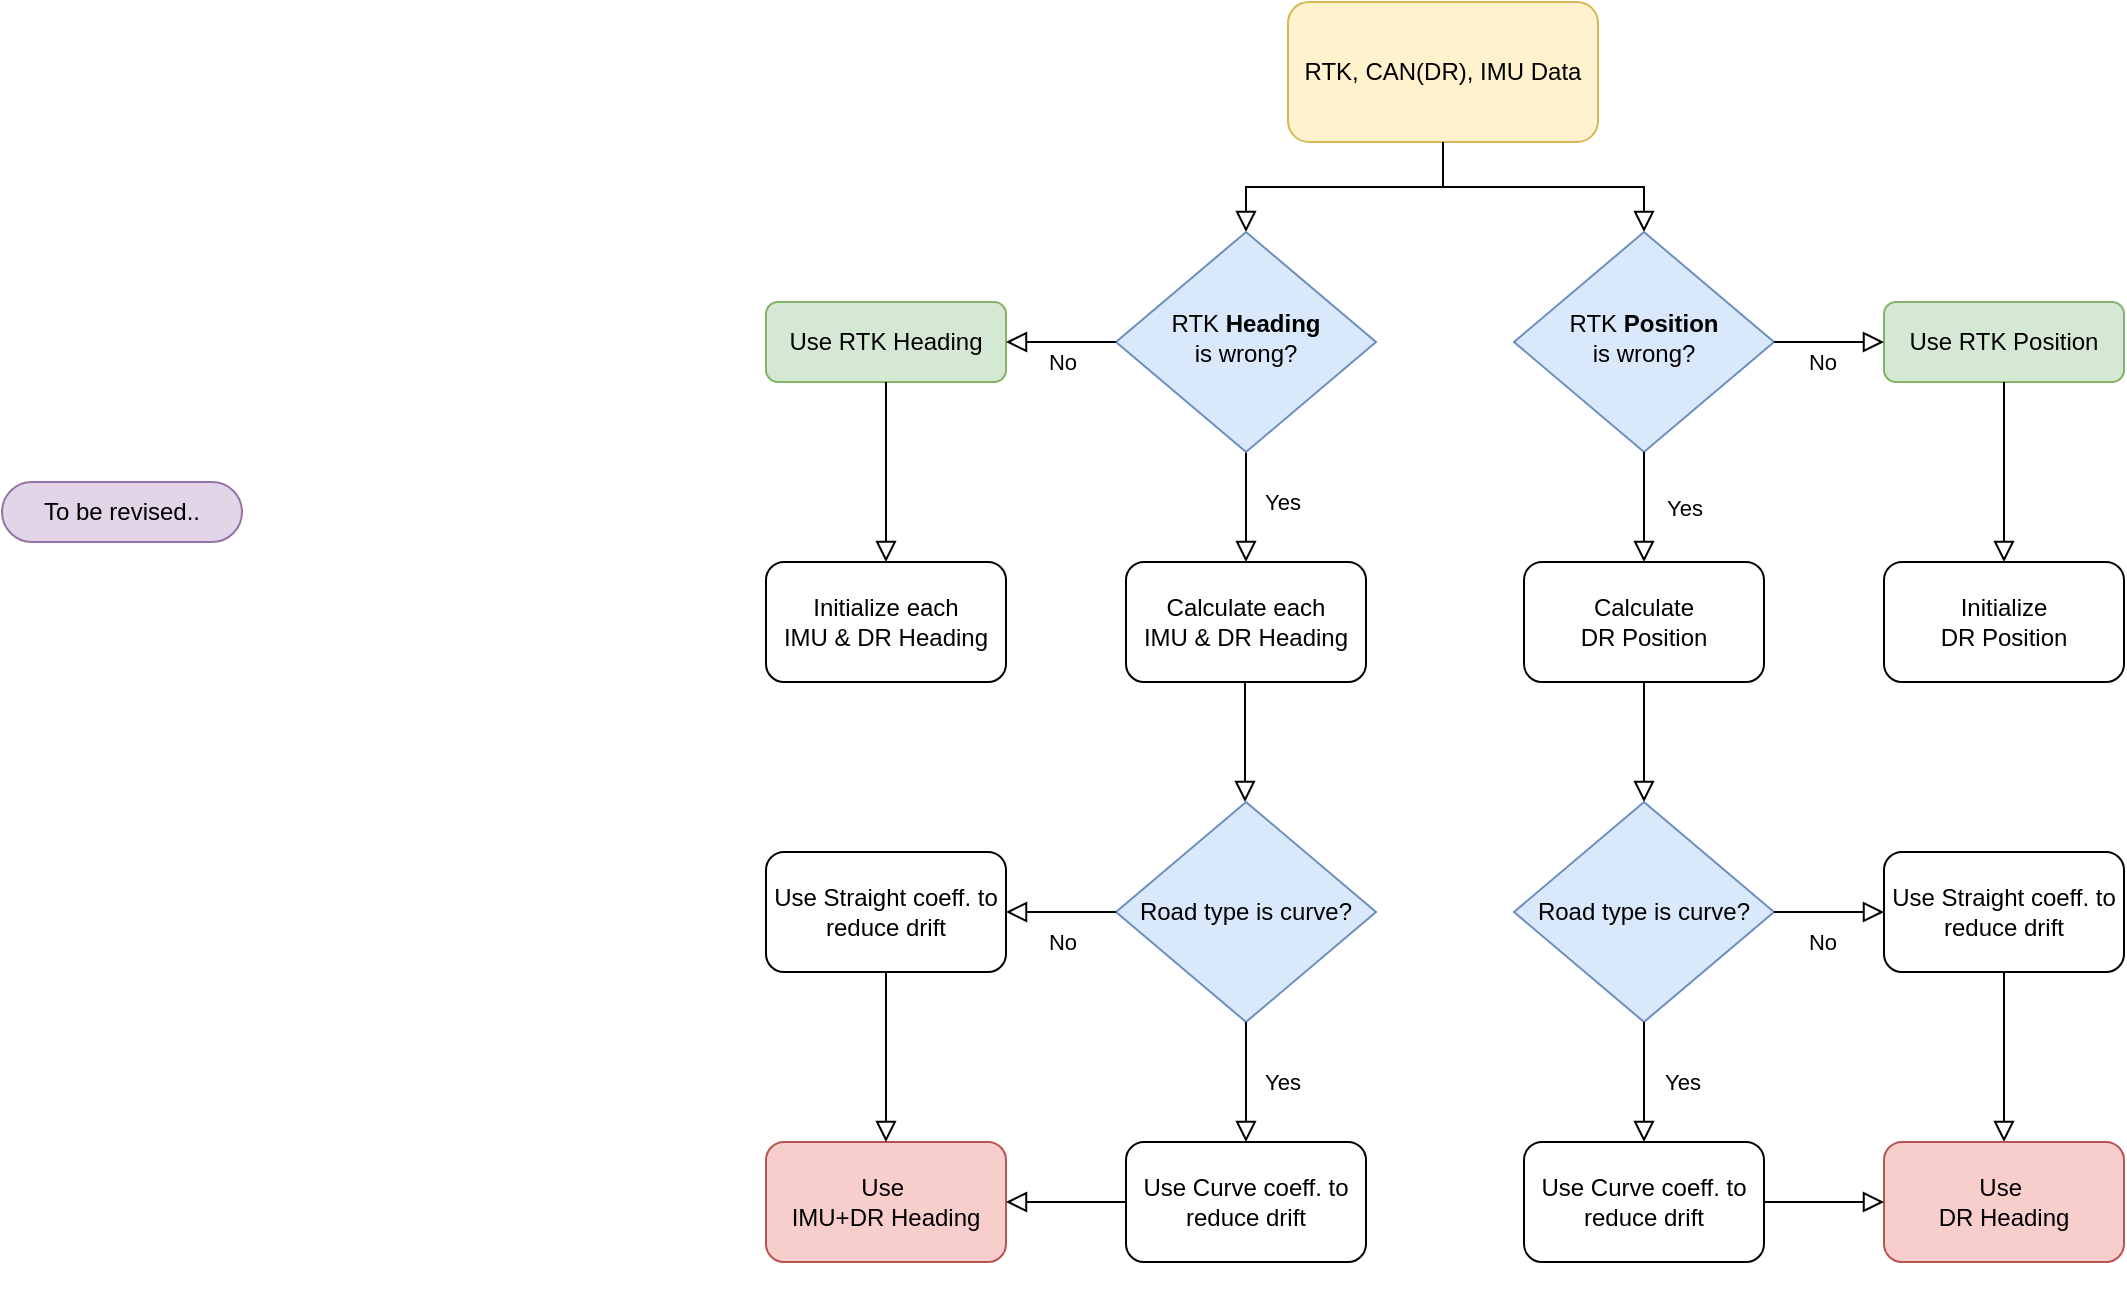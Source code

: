 <mxfile version="24.7.6">
  <diagram id="C5RBs43oDa-KdzZeNtuy" name="Page-1">
    <mxGraphModel dx="2189" dy="759" grid="1" gridSize="10" guides="1" tooltips="1" connect="1" arrows="1" fold="1" page="1" pageScale="1" pageWidth="827" pageHeight="1169" math="0" shadow="0">
      <root>
        <mxCell id="WIyWlLk6GJQsqaUBKTNV-0" />
        <mxCell id="WIyWlLk6GJQsqaUBKTNV-1" parent="WIyWlLk6GJQsqaUBKTNV-0" />
        <mxCell id="WIyWlLk6GJQsqaUBKTNV-2" value="" style="rounded=0;html=1;jettySize=auto;orthogonalLoop=1;fontSize=11;endArrow=block;endFill=0;endSize=8;strokeWidth=1;shadow=0;labelBackgroundColor=none;edgeStyle=orthogonalEdgeStyle;" parent="WIyWlLk6GJQsqaUBKTNV-1" source="WIyWlLk6GJQsqaUBKTNV-3" target="WIyWlLk6GJQsqaUBKTNV-6" edge="1">
          <mxGeometry relative="1" as="geometry" />
        </mxCell>
        <mxCell id="WIyWlLk6GJQsqaUBKTNV-3" value="RTK, CAN(DR), IMU Data" style="rounded=1;whiteSpace=wrap;html=1;fontSize=12;glass=0;strokeWidth=1;shadow=0;fillColor=#fff2cc;strokeColor=#d6b656;" parent="WIyWlLk6GJQsqaUBKTNV-1" vertex="1">
          <mxGeometry x="243" y="20" width="155" height="70" as="geometry" />
        </mxCell>
        <mxCell id="WIyWlLk6GJQsqaUBKTNV-4" value="Yes" style="rounded=0;html=1;jettySize=auto;orthogonalLoop=1;fontSize=11;endArrow=block;endFill=0;endSize=8;strokeWidth=1;shadow=0;labelBackgroundColor=none;edgeStyle=orthogonalEdgeStyle;entryX=0.5;entryY=0;entryDx=0;entryDy=0;" parent="WIyWlLk6GJQsqaUBKTNV-1" source="WIyWlLk6GJQsqaUBKTNV-6" target="ADJr_JBdrCJEc03PPonC-1" edge="1">
          <mxGeometry x="-0.091" y="18" relative="1" as="geometry">
            <mxPoint as="offset" />
            <mxPoint x="222" y="290" as="targetPoint" />
          </mxGeometry>
        </mxCell>
        <mxCell id="WIyWlLk6GJQsqaUBKTNV-6" value="RTK &lt;b&gt;Heading&lt;/b&gt;&lt;div&gt;is wrong?&lt;/div&gt;" style="rhombus;whiteSpace=wrap;html=1;shadow=0;fontFamily=Helvetica;fontSize=12;align=center;strokeWidth=1;spacing=6;spacingTop=-4;fillColor=#dae8fc;strokeColor=#6c8ebf;" parent="WIyWlLk6GJQsqaUBKTNV-1" vertex="1">
          <mxGeometry x="157" y="135" width="130" height="110" as="geometry" />
        </mxCell>
        <mxCell id="WIyWlLk6GJQsqaUBKTNV-7" value="Use RTK Heading" style="rounded=1;whiteSpace=wrap;html=1;fontSize=12;glass=0;strokeWidth=1;shadow=0;fillColor=#d5e8d4;strokeColor=#82b366;" parent="WIyWlLk6GJQsqaUBKTNV-1" vertex="1">
          <mxGeometry x="-18" y="170" width="120" height="40" as="geometry" />
        </mxCell>
        <mxCell id="WIyWlLk6GJQsqaUBKTNV-8" value="" style="rounded=0;html=1;jettySize=auto;orthogonalLoop=1;fontSize=11;endArrow=block;endFill=0;endSize=8;strokeWidth=1;shadow=0;labelBackgroundColor=none;edgeStyle=orthogonalEdgeStyle;" parent="WIyWlLk6GJQsqaUBKTNV-1" edge="1">
          <mxGeometry x="0.333" y="20" relative="1" as="geometry">
            <mxPoint as="offset" />
            <mxPoint x="221.5" y="360" as="sourcePoint" />
            <mxPoint x="221.5" y="420" as="targetPoint" />
          </mxGeometry>
        </mxCell>
        <mxCell id="ADJr_JBdrCJEc03PPonC-0" value="Initialize each&lt;div&gt;IMU &amp;amp; DR Heading&lt;/div&gt;" style="rounded=1;whiteSpace=wrap;html=1;" parent="WIyWlLk6GJQsqaUBKTNV-1" vertex="1">
          <mxGeometry x="-18" y="300" width="120" height="60" as="geometry" />
        </mxCell>
        <mxCell id="ADJr_JBdrCJEc03PPonC-1" value="&lt;div&gt;Calculate each&lt;/div&gt;&lt;div&gt;IMU &amp;amp; DR Heading&lt;/div&gt;" style="rounded=1;whiteSpace=wrap;html=1;" parent="WIyWlLk6GJQsqaUBKTNV-1" vertex="1">
          <mxGeometry x="162" y="300" width="120" height="60" as="geometry" />
        </mxCell>
        <mxCell id="ADJr_JBdrCJEc03PPonC-3" value="Road type is curve?" style="rhombus;whiteSpace=wrap;html=1;fillColor=#dae8fc;strokeColor=#6c8ebf;" parent="WIyWlLk6GJQsqaUBKTNV-1" vertex="1">
          <mxGeometry x="157" y="420" width="130" height="110" as="geometry" />
        </mxCell>
        <mxCell id="ADJr_JBdrCJEc03PPonC-7" value="Yes" style="edgeStyle=orthogonalEdgeStyle;rounded=0;html=1;jettySize=auto;orthogonalLoop=1;fontSize=11;endArrow=block;endFill=0;endSize=8;strokeWidth=1;shadow=0;labelBackgroundColor=none;exitX=0.5;exitY=1;exitDx=0;exitDy=0;entryX=0.5;entryY=0;entryDx=0;entryDy=0;" parent="WIyWlLk6GJQsqaUBKTNV-1" source="ADJr_JBdrCJEc03PPonC-3" target="ADJr_JBdrCJEc03PPonC-10" edge="1">
          <mxGeometry y="18" relative="1" as="geometry">
            <mxPoint as="offset" />
            <mxPoint x="297" y="484.5" as="sourcePoint" />
            <mxPoint x="222" y="600" as="targetPoint" />
            <Array as="points" />
          </mxGeometry>
        </mxCell>
        <mxCell id="ADJr_JBdrCJEc03PPonC-9" value="Use Straight coeff. to reduce drift&lt;span style=&quot;color: rgba(0, 0, 0, 0); font-family: monospace; font-size: 0px; text-align: start; text-wrap: nowrap;&quot;&gt;%3CmxGraphModel%3E%3Croot%3E%3CmxCell%20id%3D%220%22%2F%3E%3CmxCell%20id%3D%221%22%20parent%3D%220%22%2F%3E%3CmxCell%20id%3D%222%22%20value%3D%22Yes%22%20style%3D%22edgeStyle%3DorthogonalEdgeStyle%3Brounded%3D0%3Bhtml%3D1%3BjettySize%3Dauto%3BorthogonalLoop%3D1%3BfontSize%3D11%3BendArrow%3Dblock%3BendFill%3D0%3BendSize%3D8%3BstrokeWidth%3D1%3Bshadow%3D0%3BlabelBackgroundColor%3Dnone%3B%22%20edge%3D%221%22%20parent%3D%221%22%3E%3CmxGeometry%20y%3D%2210%22%20relative%3D%221%22%20as%3D%22geometry%22%3E%3CmxPoint%20as%3D%22offset%22%2F%3E%3CmxPoint%20x%3D%22265%22%20y%3D%22474.5%22%20as%3D%22sourcePoint%22%2F%3E%3CmxPoint%20x%3D%22320%22%20y%3D%22474.5%22%20as%3D%22targetPoint%22%2F%3E%3CArray%20as%3D%22points%22%3E%3CmxPoint%20x%3D%22305%22%20y%3D%22474.5%22%2F%3E%3CmxPoint%20x%3D%22305%22%20y%3D%22474.5%22%2F%3E%3C%2FArray%3E%3C%2FmxGeometry%3E%3C%2FmxCell%3E%3C%2Froot%3E%3C%2FmxGraphModel%3E&lt;/span&gt;" style="rounded=1;whiteSpace=wrap;html=1;" parent="WIyWlLk6GJQsqaUBKTNV-1" vertex="1">
          <mxGeometry x="-18" y="445" width="120" height="60" as="geometry" />
        </mxCell>
        <mxCell id="ADJr_JBdrCJEc03PPonC-10" value="&lt;div&gt;&lt;br&gt;&lt;/div&gt;&lt;div&gt;&lt;br&gt;&lt;/div&gt;Use C&lt;span style=&quot;color: rgba(0, 0, 0, 0); font-family: monospace; font-size: 0px; text-align: start; text-wrap: nowrap;&quot;&gt;%3CmxGraphModel%3E%3Croot%3E%3CmxCell%20id%3D%220%22%2F%3E%3CmxCell%20id%3D%221%22%20parent%3D%220%22%2F%3E%3CmxCell%20id%3D%222%22%20value%3D%22Straight%20Coefficent%26lt%3Bspan%20style%3D%26quot%3Bcolor%3A%20rgba(0%2C%200%2C%200%2C%200)%3B%20font-family%3A%20monospace%3B%20font-size%3A%200px%3B%20text-align%3A%20start%3B%20text-wrap%3A%20nowrap%3B%26quot%3B%26gt%3B%253CmxGraphModel%253E%253Croot%253E%253CmxCell%2520id%253D%25220%2522%252F%253E%253CmxCell%2520id%253D%25221%2522%2520parent%253D%25220%2522%252F%253E%253CmxCell%2520id%253D%25222%2522%2520value%253D%2522Yes%2522%2520style%253D%2522edgeStyle%253DorthogonalEdgeStyle%253Brounded%253D0%253Bhtml%253D1%253BjettySize%253Dauto%253BorthogonalLoop%253D1%253BfontSize%253D11%253BendArrow%253Dblock%253BendFill%253D0%253BendSize%253D8%253BstrokeWidth%253D1%253Bshadow%253D0%253BlabelBackgroundColor%253Dnone%253B%2522%2520edge%253D%25221%2522%2520parent%253D%25221%2522%253E%253CmxGeometry%2520y%253D%252210%2522%2520relative%253D%25221%2522%2520as%253D%2522geometry%2522%253E%253CmxPoint%2520as%253D%2522offset%2522%252F%253E%253CmxPoint%2520x%253D%2522265%2522%2520y%253D%2522474.5%2522%2520as%253D%2522sourcePoint%2522%252F%253E%253CmxPoint%2520x%253D%2522320%2522%2520y%253D%2522474.5%2522%2520as%253D%2522targetPoint%2522%252F%253E%253CArray%2520as%253D%2522points%2522%253E%253CmxPoint%2520x%253D%2522305%2522%2520y%253D%2522474.5%2522%252F%253E%253CmxPoint%2520x%253D%2522305%2522%2520y%253D%2522474.5%2522%252F%253E%253C%252FArray%253E%253C%252FmxGeometry%253E%253C%252FmxCell%253E%253C%252Froot%253E%253C%252FmxGraphModel%253E%26lt%3B%2Fspan%26gt%3B%22%20style%3D%22rounded%3D1%3BwhiteSpace%3Dwrap%3Bhtml%3D1%3B%22%20vertex%3D%221%22%20parent%3D%221%22%3E%3CmxGeometry%20x%3D%22320%22%20y%3D%22445%22%20width%3D%22120%22%20height%3D%2260%22%20as%3D%22geometry%22%2F%3E%3C%2FmxCell%3E%3C%2Froot%3E%3C%2FmxGraphModel%3E&lt;/span&gt;urve coeff. to reduce drift&lt;div&gt;&lt;span style=&quot;color: rgba(0, 0, 0, 0); font-family: monospace; font-size: 0px; text-align: start; text-wrap: nowrap;&quot;&gt;t%3CmxGraphModel%3E%3Croot%3E%3CmxCell%20id%3D%220%22%2F%3E%3CmxCell%20id%3D%221%22%20parent%3D%220%22%2F%3E%3CmxCell%20id%3D%222%22%20value%3D%22Yes%22%20style%3D%22edgeStyle%3DorthogonalEdgeStyle%3Brounded%3D0%3Bhtml%3D1%3BjettySize%3Dauto%3BorthogonalLoop%3D1%3BfontSize%3D11%3BendArrow%3Dblock%3BendFill%3D0%3BendSize%3D8%3BstrokeWidth%3D1%3Bshadow%3D0%3BlabelBackgroundColor%3Dnone%3B%22%20edge%3D%221%22%20parent%3D%221%22%3E%3CmxGeometry%20y%3D%2210%22%20relative%3D%221%22%20as%3D%22geometry%22%3E%3CmxPoint%20as%3D%22offset%22%2F%3E%3CmxPoint%20x%3D%22265%22%20y%3D%22474.5%22%20as%3D%22sourcePoint%22%2F%3E%3CmxPoint%20x%3D%22320%22%20y%3D%22474.5%22%20as%3D%22targetPoint%22%2F%3E%3CArray%20as%3D%22points%22%3E%3CmxPoint%20x%3D%22305%22%20y%3D%22474.5%22%2F%3E%3CmxPoint%20x%3D%22305%22%20y%3D%22474.5%22%2F%3E%3C%2FArray%3E%3C%2FmxGeometry%3E%3C%2FmxCell%3E%3C%2Froot%3E%3C%2FmxGraphModel%3E&lt;/span&gt;&lt;div&gt;&lt;span style=&quot;color: rgba(0, 0, 0, 0); font-family: monospace; font-size: 0px; text-align: start; text-wrap: nowrap;&quot;&gt;\toto&lt;/span&gt;&lt;/div&gt;&lt;/div&gt;" style="rounded=1;whiteSpace=wrap;html=1;" parent="WIyWlLk6GJQsqaUBKTNV-1" vertex="1">
          <mxGeometry x="162" y="590" width="120" height="60" as="geometry" />
        </mxCell>
        <mxCell id="ADJr_JBdrCJEc03PPonC-11" value="&lt;div&gt;Use&amp;nbsp;&lt;/div&gt;&lt;div&gt;IMU+DR Heading&lt;/div&gt;" style="rounded=1;whiteSpace=wrap;html=1;fillColor=#f8cecc;strokeColor=#b85450;" parent="WIyWlLk6GJQsqaUBKTNV-1" vertex="1">
          <mxGeometry x="-18" y="590" width="120" height="60" as="geometry" />
        </mxCell>
        <mxCell id="ADJr_JBdrCJEc03PPonC-20" value="To be revised.." style="whiteSpace=wrap;html=1;rounded=1;arcSize=50;align=center;verticalAlign=middle;strokeWidth=1;autosize=1;spacing=4;treeFolding=1;treeMoving=1;newEdgeStyle={&quot;edgeStyle&quot;:&quot;entityRelationEdgeStyle&quot;,&quot;startArrow&quot;:&quot;none&quot;,&quot;endArrow&quot;:&quot;none&quot;,&quot;segment&quot;:10,&quot;curved&quot;:1,&quot;sourcePerimeterSpacing&quot;:0,&quot;targetPerimeterSpacing&quot;:0};fillColor=#e1d5e7;strokeColor=#9673a6;" parent="WIyWlLk6GJQsqaUBKTNV-1" vertex="1">
          <mxGeometry x="-400" y="260" width="120" height="30" as="geometry" />
        </mxCell>
        <mxCell id="k3mf-pVSf9zeEJyY55Ki-4" value="" style="rounded=0;html=1;jettySize=auto;orthogonalLoop=1;fontSize=11;endArrow=block;endFill=0;endSize=8;strokeWidth=1;shadow=0;labelBackgroundColor=none;edgeStyle=orthogonalEdgeStyle;exitX=0.5;exitY=1;exitDx=0;exitDy=0;" parent="WIyWlLk6GJQsqaUBKTNV-1" source="WIyWlLk6GJQsqaUBKTNV-3" target="k3mf-pVSf9zeEJyY55Ki-5" edge="1">
          <mxGeometry relative="1" as="geometry">
            <mxPoint x="273" y="40" as="sourcePoint" />
          </mxGeometry>
        </mxCell>
        <mxCell id="k3mf-pVSf9zeEJyY55Ki-5" value="RTK &lt;b&gt;Position&lt;/b&gt;&lt;div&gt;is wrong?&lt;/div&gt;" style="rhombus;whiteSpace=wrap;html=1;shadow=0;fontFamily=Helvetica;fontSize=12;align=center;strokeWidth=1;spacing=6;spacingTop=-4;fillColor=#dae8fc;strokeColor=#6c8ebf;" parent="WIyWlLk6GJQsqaUBKTNV-1" vertex="1">
          <mxGeometry x="356" y="135" width="130" height="110" as="geometry" />
        </mxCell>
        <mxCell id="k3mf-pVSf9zeEJyY55Ki-6" value="&lt;div&gt;Calculate&lt;/div&gt;&lt;div&gt;DR Position&lt;/div&gt;" style="rounded=1;whiteSpace=wrap;html=1;" parent="WIyWlLk6GJQsqaUBKTNV-1" vertex="1">
          <mxGeometry x="361" y="300" width="120" height="60" as="geometry" />
        </mxCell>
        <mxCell id="k3mf-pVSf9zeEJyY55Ki-7" value="Road type is curve?" style="rhombus;whiteSpace=wrap;html=1;fillColor=#dae8fc;strokeColor=#6c8ebf;" parent="WIyWlLk6GJQsqaUBKTNV-1" vertex="1">
          <mxGeometry x="356" y="420" width="130" height="110" as="geometry" />
        </mxCell>
        <mxCell id="k3mf-pVSf9zeEJyY55Ki-8" value="&lt;div&gt;&lt;br&gt;&lt;/div&gt;&lt;div&gt;&lt;br&gt;&lt;/div&gt;Use C&lt;span style=&quot;color: rgba(0, 0, 0, 0); font-family: monospace; font-size: 0px; text-align: start; text-wrap: nowrap;&quot;&gt;%3CmxGraphModel%3E%3Croot%3E%3CmxCell%20id%3D%220%22%2F%3E%3CmxCell%20id%3D%221%22%20parent%3D%220%22%2F%3E%3CmxCell%20id%3D%222%22%20value%3D%22Straight%20Coefficent%26lt%3Bspan%20style%3D%26quot%3Bcolor%3A%20rgba(0%2C%200%2C%200%2C%200)%3B%20font-family%3A%20monospace%3B%20font-size%3A%200px%3B%20text-align%3A%20start%3B%20text-wrap%3A%20nowrap%3B%26quot%3B%26gt%3B%253CmxGraphModel%253E%253Croot%253E%253CmxCell%2520id%253D%25220%2522%252F%253E%253CmxCell%2520id%253D%25221%2522%2520parent%253D%25220%2522%252F%253E%253CmxCell%2520id%253D%25222%2522%2520value%253D%2522Yes%2522%2520style%253D%2522edgeStyle%253DorthogonalEdgeStyle%253Brounded%253D0%253Bhtml%253D1%253BjettySize%253Dauto%253BorthogonalLoop%253D1%253BfontSize%253D11%253BendArrow%253Dblock%253BendFill%253D0%253BendSize%253D8%253BstrokeWidth%253D1%253Bshadow%253D0%253BlabelBackgroundColor%253Dnone%253B%2522%2520edge%253D%25221%2522%2520parent%253D%25221%2522%253E%253CmxGeometry%2520y%253D%252210%2522%2520relative%253D%25221%2522%2520as%253D%2522geometry%2522%253E%253CmxPoint%2520as%253D%2522offset%2522%252F%253E%253CmxPoint%2520x%253D%2522265%2522%2520y%253D%2522474.5%2522%2520as%253D%2522sourcePoint%2522%252F%253E%253CmxPoint%2520x%253D%2522320%2522%2520y%253D%2522474.5%2522%2520as%253D%2522targetPoint%2522%252F%253E%253CArray%2520as%253D%2522points%2522%253E%253CmxPoint%2520x%253D%2522305%2522%2520y%253D%2522474.5%2522%252F%253E%253CmxPoint%2520x%253D%2522305%2522%2520y%253D%2522474.5%2522%252F%253E%253C%252FArray%253E%253C%252FmxGeometry%253E%253C%252FmxCell%253E%253C%252Froot%253E%253C%252FmxGraphModel%253E%26lt%3B%2Fspan%26gt%3B%22%20style%3D%22rounded%3D1%3BwhiteSpace%3Dwrap%3Bhtml%3D1%3B%22%20vertex%3D%221%22%20parent%3D%221%22%3E%3CmxGeometry%20x%3D%22320%22%20y%3D%22445%22%20width%3D%22120%22%20height%3D%2260%22%20as%3D%22geometry%22%2F%3E%3C%2FmxCell%3E%3C%2Froot%3E%3C%2FmxGraphModel%3E&lt;/span&gt;urve coeff. to reduce drift&lt;div&gt;&lt;span style=&quot;color: rgba(0, 0, 0, 0); font-family: monospace; font-size: 0px; text-align: start; text-wrap: nowrap;&quot;&gt;t%3CmxGraphModel%3E%3Croot%3E%3CmxCell%20id%3D%220%22%2F%3E%3CmxCell%20id%3D%221%22%20parent%3D%220%22%2F%3E%3CmxCell%20id%3D%222%22%20value%3D%22Yes%22%20style%3D%22edgeStyle%3DorthogonalEdgeStyle%3Brounded%3D0%3Bhtml%3D1%3BjettySize%3Dauto%3BorthogonalLoop%3D1%3BfontSize%3D11%3BendArrow%3Dblock%3BendFill%3D0%3BendSize%3D8%3BstrokeWidth%3D1%3Bshadow%3D0%3BlabelBackgroundColor%3Dnone%3B%22%20edge%3D%221%22%20parent%3D%221%22%3E%3CmxGeometry%20y%3D%2210%22%20relative%3D%221%22%20as%3D%22geometry%22%3E%3CmxPoint%20as%3D%22offset%22%2F%3E%3CmxPoint%20x%3D%22265%22%20y%3D%22474.5%22%20as%3D%22sourcePoint%22%2F%3E%3CmxPoint%20x%3D%22320%22%20y%3D%22474.5%22%20as%3D%22targetPoint%22%2F%3E%3CArray%20as%3D%22points%22%3E%3CmxPoint%20x%3D%22305%22%20y%3D%22474.5%22%2F%3E%3CmxPoint%20x%3D%22305%22%20y%3D%22474.5%22%2F%3E%3C%2FArray%3E%3C%2FmxGeometry%3E%3C%2FmxCell%3E%3C%2Froot%3E%3C%2FmxGraphModel%3E&lt;/span&gt;&lt;div&gt;&lt;span style=&quot;color: rgba(0, 0, 0, 0); font-family: monospace; font-size: 0px; text-align: start; text-wrap: nowrap;&quot;&gt;\toto&lt;/span&gt;&lt;/div&gt;&lt;/div&gt;" style="rounded=1;whiteSpace=wrap;html=1;" parent="WIyWlLk6GJQsqaUBKTNV-1" vertex="1">
          <mxGeometry x="361" y="590" width="120" height="60" as="geometry" />
        </mxCell>
        <mxCell id="k3mf-pVSf9zeEJyY55Ki-10" value="No" style="rounded=0;html=1;jettySize=auto;orthogonalLoop=1;fontSize=11;endArrow=block;endFill=0;endSize=8;strokeWidth=1;shadow=0;labelBackgroundColor=none;edgeStyle=orthogonalEdgeStyle;entryX=1;entryY=0.5;entryDx=0;entryDy=0;exitX=0;exitY=0.5;exitDx=0;exitDy=0;" parent="WIyWlLk6GJQsqaUBKTNV-1" source="WIyWlLk6GJQsqaUBKTNV-6" target="WIyWlLk6GJQsqaUBKTNV-7" edge="1">
          <mxGeometry x="-0.018" y="10" relative="1" as="geometry">
            <mxPoint as="offset" />
            <mxPoint x="232" y="310" as="targetPoint" />
            <mxPoint x="232" y="255" as="sourcePoint" />
            <Array as="points" />
          </mxGeometry>
        </mxCell>
        <mxCell id="k3mf-pVSf9zeEJyY55Ki-11" value="Use RTK Position" style="rounded=1;whiteSpace=wrap;html=1;fontSize=12;glass=0;strokeWidth=1;shadow=0;fillColor=#d5e8d4;strokeColor=#82b366;" parent="WIyWlLk6GJQsqaUBKTNV-1" vertex="1">
          <mxGeometry x="541" y="170" width="120" height="40" as="geometry" />
        </mxCell>
        <mxCell id="k3mf-pVSf9zeEJyY55Ki-12" value="No" style="rounded=0;html=1;jettySize=auto;orthogonalLoop=1;fontSize=11;endArrow=block;endFill=0;endSize=8;strokeWidth=1;shadow=0;labelBackgroundColor=none;edgeStyle=orthogonalEdgeStyle;entryX=0;entryY=0.5;entryDx=0;entryDy=0;exitX=1;exitY=0.5;exitDx=0;exitDy=0;" parent="WIyWlLk6GJQsqaUBKTNV-1" source="k3mf-pVSf9zeEJyY55Ki-5" target="k3mf-pVSf9zeEJyY55Ki-11" edge="1">
          <mxGeometry x="-0.127" y="-10" relative="1" as="geometry">
            <mxPoint as="offset" />
            <mxPoint x="61" y="200" as="targetPoint" />
            <mxPoint x="116" y="200" as="sourcePoint" />
            <Array as="points" />
          </mxGeometry>
        </mxCell>
        <mxCell id="k3mf-pVSf9zeEJyY55Ki-13" value="" style="rounded=0;html=1;jettySize=auto;orthogonalLoop=1;fontSize=11;endArrow=block;endFill=0;endSize=8;strokeWidth=1;shadow=0;labelBackgroundColor=none;edgeStyle=orthogonalEdgeStyle;entryX=0.5;entryY=0;entryDx=0;entryDy=0;exitX=0.5;exitY=1;exitDx=0;exitDy=0;" parent="WIyWlLk6GJQsqaUBKTNV-1" source="WIyWlLk6GJQsqaUBKTNV-7" target="ADJr_JBdrCJEc03PPonC-0" edge="1">
          <mxGeometry y="20" relative="1" as="geometry">
            <mxPoint as="offset" />
            <mxPoint x="232" y="310" as="targetPoint" />
            <mxPoint x="232" y="255" as="sourcePoint" />
          </mxGeometry>
        </mxCell>
        <mxCell id="k3mf-pVSf9zeEJyY55Ki-14" value="No" style="rounded=0;html=1;jettySize=auto;orthogonalLoop=1;fontSize=11;endArrow=block;endFill=0;endSize=8;strokeWidth=1;shadow=0;labelBackgroundColor=none;edgeStyle=orthogonalEdgeStyle;entryX=1;entryY=0.5;entryDx=0;entryDy=0;exitX=0;exitY=0.5;exitDx=0;exitDy=0;" parent="WIyWlLk6GJQsqaUBKTNV-1" source="ADJr_JBdrCJEc03PPonC-3" target="ADJr_JBdrCJEc03PPonC-9" edge="1">
          <mxGeometry x="-0.018" y="15" relative="1" as="geometry">
            <mxPoint as="offset" />
            <mxPoint x="112" y="200" as="targetPoint" />
            <mxPoint x="167" y="200" as="sourcePoint" />
            <Array as="points" />
          </mxGeometry>
        </mxCell>
        <mxCell id="k3mf-pVSf9zeEJyY55Ki-16" value="" style="rounded=0;html=1;jettySize=auto;orthogonalLoop=1;fontSize=11;endArrow=block;endFill=0;endSize=8;strokeWidth=1;shadow=0;labelBackgroundColor=none;edgeStyle=orthogonalEdgeStyle;entryX=1;entryY=0.5;entryDx=0;entryDy=0;exitX=0;exitY=0.5;exitDx=0;exitDy=0;" parent="WIyWlLk6GJQsqaUBKTNV-1" source="ADJr_JBdrCJEc03PPonC-10" target="ADJr_JBdrCJEc03PPonC-11" edge="1">
          <mxGeometry y="20" relative="1" as="geometry">
            <mxPoint as="offset" />
            <mxPoint x="102" y="619.5" as="targetPoint" />
            <mxPoint x="157" y="619.5" as="sourcePoint" />
            <Array as="points" />
          </mxGeometry>
        </mxCell>
        <mxCell id="k3mf-pVSf9zeEJyY55Ki-17" value="" style="rounded=0;html=1;jettySize=auto;orthogonalLoop=1;fontSize=11;endArrow=block;endFill=0;endSize=8;strokeWidth=1;shadow=0;labelBackgroundColor=none;edgeStyle=orthogonalEdgeStyle;entryX=0.5;entryY=0;entryDx=0;entryDy=0;exitX=0.5;exitY=1;exitDx=0;exitDy=0;" parent="WIyWlLk6GJQsqaUBKTNV-1" source="ADJr_JBdrCJEc03PPonC-9" target="ADJr_JBdrCJEc03PPonC-11" edge="1">
          <mxGeometry y="20" relative="1" as="geometry">
            <mxPoint as="offset" />
            <mxPoint x="122" y="495" as="targetPoint" />
            <mxPoint x="177" y="495" as="sourcePoint" />
            <Array as="points" />
          </mxGeometry>
        </mxCell>
        <mxCell id="g65ThYo1-bnV4KrjvjVF-0" value="Yes" style="rounded=0;html=1;jettySize=auto;orthogonalLoop=1;fontSize=11;endArrow=block;endFill=0;endSize=8;strokeWidth=1;shadow=0;labelBackgroundColor=none;edgeStyle=orthogonalEdgeStyle;entryX=0.5;entryY=0;entryDx=0;entryDy=0;exitX=0.5;exitY=1;exitDx=0;exitDy=0;" edge="1" parent="WIyWlLk6GJQsqaUBKTNV-1" source="k3mf-pVSf9zeEJyY55Ki-5" target="k3mf-pVSf9zeEJyY55Ki-6">
          <mxGeometry y="20" relative="1" as="geometry">
            <mxPoint as="offset" />
            <mxPoint x="181" y="310" as="targetPoint" />
            <mxPoint x="181" y="255" as="sourcePoint" />
          </mxGeometry>
        </mxCell>
        <mxCell id="g65ThYo1-bnV4KrjvjVF-1" value="" style="rounded=0;html=1;jettySize=auto;orthogonalLoop=1;fontSize=11;endArrow=block;endFill=0;endSize=8;strokeWidth=1;shadow=0;labelBackgroundColor=none;edgeStyle=orthogonalEdgeStyle;entryX=0.5;entryY=0;entryDx=0;entryDy=0;exitX=0.5;exitY=1;exitDx=0;exitDy=0;" edge="1" parent="WIyWlLk6GJQsqaUBKTNV-1" source="k3mf-pVSf9zeEJyY55Ki-6" target="k3mf-pVSf9zeEJyY55Ki-7">
          <mxGeometry y="20" relative="1" as="geometry">
            <mxPoint as="offset" />
            <mxPoint x="191" y="320" as="targetPoint" />
            <mxPoint x="191" y="265" as="sourcePoint" />
          </mxGeometry>
        </mxCell>
        <mxCell id="g65ThYo1-bnV4KrjvjVF-2" value="Use Straight coeff. to reduce drift&lt;span style=&quot;color: rgba(0, 0, 0, 0); font-family: monospace; font-size: 0px; text-align: start; text-wrap: nowrap;&quot;&gt;%3CmxGraphModel%3E%3Croot%3E%3CmxCell%20id%3D%220%22%2F%3E%3CmxCell%20id%3D%221%22%20parent%3D%220%22%2F%3E%3CmxCell%20id%3D%222%22%20value%3D%22Yes%22%20style%3D%22edgeStyle%3DorthogonalEdgeStyle%3Brounded%3D0%3Bhtml%3D1%3BjettySize%3Dauto%3BorthogonalLoop%3D1%3BfontSize%3D11%3BendArrow%3Dblock%3BendFill%3D0%3BendSize%3D8%3BstrokeWidth%3D1%3Bshadow%3D0%3BlabelBackgroundColor%3Dnone%3B%22%20edge%3D%221%22%20parent%3D%221%22%3E%3CmxGeometry%20y%3D%2210%22%20relative%3D%221%22%20as%3D%22geometry%22%3E%3CmxPoint%20as%3D%22offset%22%2F%3E%3CmxPoint%20x%3D%22265%22%20y%3D%22474.5%22%20as%3D%22sourcePoint%22%2F%3E%3CmxPoint%20x%3D%22320%22%20y%3D%22474.5%22%20as%3D%22targetPoint%22%2F%3E%3CArray%20as%3D%22points%22%3E%3CmxPoint%20x%3D%22305%22%20y%3D%22474.5%22%2F%3E%3CmxPoint%20x%3D%22305%22%20y%3D%22474.5%22%2F%3E%3C%2FArray%3E%3C%2FmxGeometry%3E%3C%2FmxCell%3E%3C%2Froot%3E%3C%2FmxGraphModel%3E&lt;/span&gt;" style="rounded=1;whiteSpace=wrap;html=1;" vertex="1" parent="WIyWlLk6GJQsqaUBKTNV-1">
          <mxGeometry x="541" y="445" width="120" height="60" as="geometry" />
        </mxCell>
        <mxCell id="g65ThYo1-bnV4KrjvjVF-3" value="Initialize&lt;div&gt;&lt;span style=&quot;background-color: initial;&quot;&gt;DR Position&lt;/span&gt;&lt;/div&gt;" style="rounded=1;whiteSpace=wrap;html=1;" vertex="1" parent="WIyWlLk6GJQsqaUBKTNV-1">
          <mxGeometry x="541" y="300" width="120" height="60" as="geometry" />
        </mxCell>
        <mxCell id="g65ThYo1-bnV4KrjvjVF-4" value="" style="rounded=0;html=1;jettySize=auto;orthogonalLoop=1;fontSize=11;endArrow=block;endFill=0;endSize=8;strokeWidth=1;shadow=0;labelBackgroundColor=none;edgeStyle=orthogonalEdgeStyle;entryX=0.5;entryY=0;entryDx=0;entryDy=0;exitX=0.5;exitY=1;exitDx=0;exitDy=0;" edge="1" parent="WIyWlLk6GJQsqaUBKTNV-1" source="k3mf-pVSf9zeEJyY55Ki-11" target="g65ThYo1-bnV4KrjvjVF-3">
          <mxGeometry y="20" relative="1" as="geometry">
            <mxPoint as="offset" />
            <mxPoint x="1" y="310" as="targetPoint" />
            <mxPoint x="1" y="220" as="sourcePoint" />
          </mxGeometry>
        </mxCell>
        <mxCell id="g65ThYo1-bnV4KrjvjVF-5" value="Yes" style="edgeStyle=orthogonalEdgeStyle;rounded=0;html=1;jettySize=auto;orthogonalLoop=1;fontSize=11;endArrow=block;endFill=0;endSize=8;strokeWidth=1;shadow=0;labelBackgroundColor=none;exitX=0.5;exitY=1;exitDx=0;exitDy=0;entryX=0.5;entryY=0;entryDx=0;entryDy=0;" edge="1" parent="WIyWlLk6GJQsqaUBKTNV-1" source="k3mf-pVSf9zeEJyY55Ki-7" target="k3mf-pVSf9zeEJyY55Ki-8">
          <mxGeometry y="19" relative="1" as="geometry">
            <mxPoint as="offset" />
            <mxPoint x="181" y="540" as="sourcePoint" />
            <mxPoint x="181" y="600" as="targetPoint" />
            <Array as="points" />
          </mxGeometry>
        </mxCell>
        <mxCell id="g65ThYo1-bnV4KrjvjVF-6" value="No" style="rounded=0;html=1;jettySize=auto;orthogonalLoop=1;fontSize=11;endArrow=block;endFill=0;endSize=8;strokeWidth=1;shadow=0;labelBackgroundColor=none;edgeStyle=orthogonalEdgeStyle;entryX=0;entryY=0.5;entryDx=0;entryDy=0;exitX=1;exitY=0.5;exitDx=0;exitDy=0;" edge="1" parent="WIyWlLk6GJQsqaUBKTNV-1" source="k3mf-pVSf9zeEJyY55Ki-7" target="g65ThYo1-bnV4KrjvjVF-2">
          <mxGeometry x="-0.127" y="-15" relative="1" as="geometry">
            <mxPoint as="offset" />
            <mxPoint x="61" y="485" as="targetPoint" />
            <mxPoint x="116" y="485" as="sourcePoint" />
            <Array as="points" />
          </mxGeometry>
        </mxCell>
        <mxCell id="g65ThYo1-bnV4KrjvjVF-7" value="" style="rounded=0;html=1;jettySize=auto;orthogonalLoop=1;fontSize=11;endArrow=block;endFill=0;endSize=8;strokeWidth=1;shadow=0;labelBackgroundColor=none;edgeStyle=orthogonalEdgeStyle;exitX=0.5;exitY=1;exitDx=0;exitDy=0;" edge="1" parent="WIyWlLk6GJQsqaUBKTNV-1" source="g65ThYo1-bnV4KrjvjVF-2">
          <mxGeometry y="20" relative="1" as="geometry">
            <mxPoint as="offset" />
            <mxPoint x="601" y="590" as="targetPoint" />
            <mxPoint x="1" y="515" as="sourcePoint" />
            <Array as="points" />
          </mxGeometry>
        </mxCell>
        <mxCell id="g65ThYo1-bnV4KrjvjVF-8" value="&lt;div&gt;Use&amp;nbsp;&lt;/div&gt;&lt;div&gt;DR Heading&lt;/div&gt;" style="rounded=1;whiteSpace=wrap;html=1;fillColor=#f8cecc;strokeColor=#b85450;" vertex="1" parent="WIyWlLk6GJQsqaUBKTNV-1">
          <mxGeometry x="541" y="590" width="120" height="60" as="geometry" />
        </mxCell>
        <mxCell id="g65ThYo1-bnV4KrjvjVF-10" value="" style="rounded=0;html=1;jettySize=auto;orthogonalLoop=1;fontSize=11;endArrow=block;endFill=0;endSize=8;strokeWidth=1;shadow=0;labelBackgroundColor=none;edgeStyle=orthogonalEdgeStyle;entryX=0;entryY=0.5;entryDx=0;entryDy=0;exitX=1;exitY=0.5;exitDx=0;exitDy=0;" edge="1" parent="WIyWlLk6GJQsqaUBKTNV-1" source="k3mf-pVSf9zeEJyY55Ki-8" target="g65ThYo1-bnV4KrjvjVF-8">
          <mxGeometry y="20" relative="1" as="geometry">
            <mxPoint as="offset" />
            <mxPoint x="61" y="630" as="targetPoint" />
            <mxPoint x="121" y="630" as="sourcePoint" />
            <Array as="points" />
          </mxGeometry>
        </mxCell>
      </root>
    </mxGraphModel>
  </diagram>
</mxfile>
